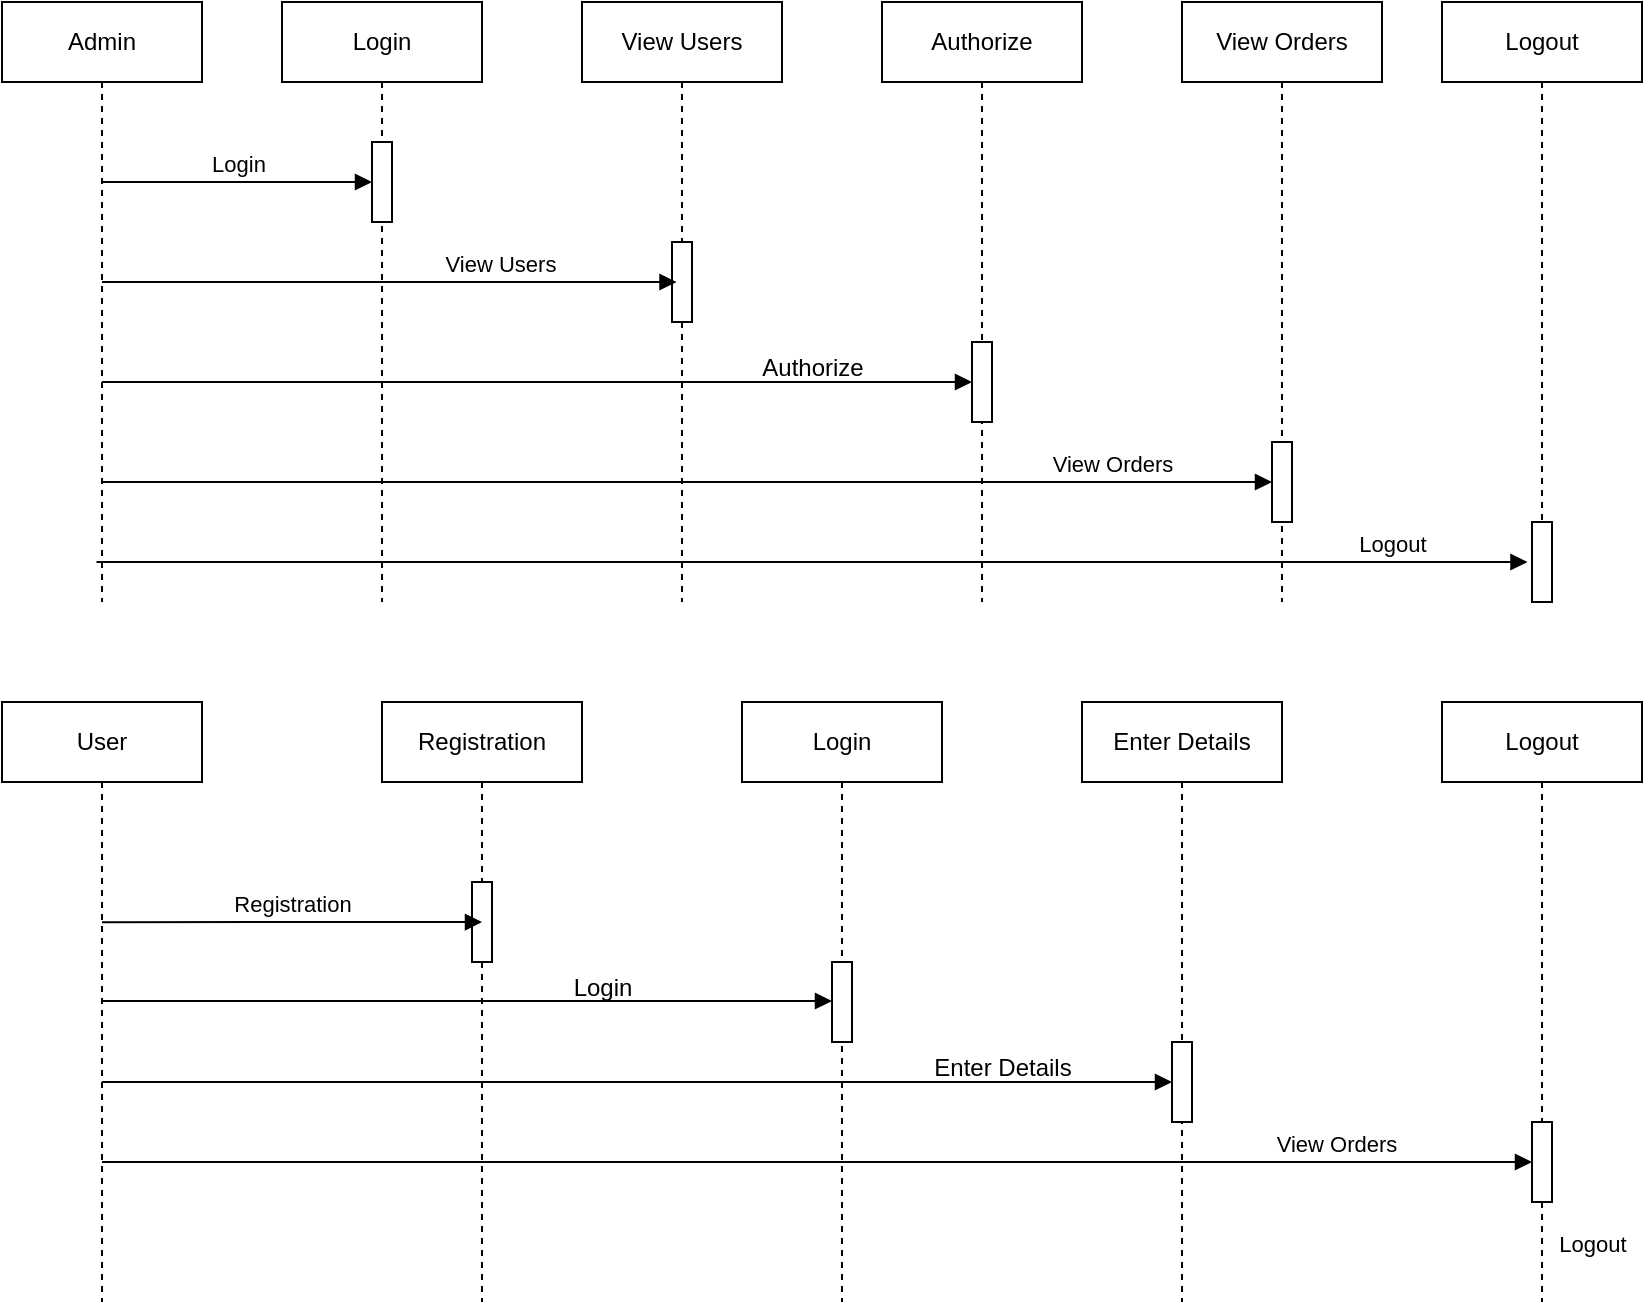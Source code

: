 <mxfile version="21.7.5" type="github">
  <diagram name="Page-1" id="2YBvvXClWsGukQMizWep">
    <mxGraphModel dx="1050" dy="534" grid="1" gridSize="10" guides="1" tooltips="1" connect="1" arrows="1" fold="1" page="1" pageScale="1" pageWidth="850" pageHeight="1100" math="0" shadow="0">
      <root>
        <mxCell id="0" />
        <mxCell id="1" parent="0" />
        <mxCell id="aM9ryv3xv72pqoxQDRHE-1" value="Admin" style="shape=umlLifeline;perimeter=lifelinePerimeter;whiteSpace=wrap;html=1;container=0;dropTarget=0;collapsible=0;recursiveResize=0;outlineConnect=0;portConstraint=eastwest;newEdgeStyle={&quot;edgeStyle&quot;:&quot;elbowEdgeStyle&quot;,&quot;elbow&quot;:&quot;vertical&quot;,&quot;curved&quot;:0,&quot;rounded&quot;:0};" parent="1" vertex="1">
          <mxGeometry x="30" y="40" width="100" height="300" as="geometry" />
        </mxCell>
        <mxCell id="aM9ryv3xv72pqoxQDRHE-5" value="Login" style="shape=umlLifeline;perimeter=lifelinePerimeter;whiteSpace=wrap;html=1;container=0;dropTarget=0;collapsible=0;recursiveResize=0;outlineConnect=0;portConstraint=eastwest;newEdgeStyle={&quot;edgeStyle&quot;:&quot;elbowEdgeStyle&quot;,&quot;elbow&quot;:&quot;vertical&quot;,&quot;curved&quot;:0,&quot;rounded&quot;:0};" parent="1" vertex="1">
          <mxGeometry x="170" y="40" width="100" height="300" as="geometry" />
        </mxCell>
        <mxCell id="aM9ryv3xv72pqoxQDRHE-6" value="" style="html=1;points=[];perimeter=orthogonalPerimeter;outlineConnect=0;targetShapes=umlLifeline;portConstraint=eastwest;newEdgeStyle={&quot;edgeStyle&quot;:&quot;elbowEdgeStyle&quot;,&quot;elbow&quot;:&quot;vertical&quot;,&quot;curved&quot;:0,&quot;rounded&quot;:0};" parent="aM9ryv3xv72pqoxQDRHE-5" vertex="1">
          <mxGeometry x="45" y="70" width="10" height="40" as="geometry" />
        </mxCell>
        <mxCell id="aM9ryv3xv72pqoxQDRHE-7" value="Login" style="html=1;verticalAlign=bottom;endArrow=block;edgeStyle=elbowEdgeStyle;elbow=vertical;curved=0;rounded=0;" parent="1" source="aM9ryv3xv72pqoxQDRHE-1" target="aM9ryv3xv72pqoxQDRHE-6" edge="1">
          <mxGeometry relative="1" as="geometry">
            <mxPoint x="85" y="120" as="sourcePoint" />
            <Array as="points">
              <mxPoint x="180" y="130" />
            </Array>
          </mxGeometry>
        </mxCell>
        <mxCell id="t28RAkUa1RHfeQ_91w5E-1" value="View Users" style="shape=umlLifeline;perimeter=lifelinePerimeter;whiteSpace=wrap;html=1;container=0;dropTarget=0;collapsible=0;recursiveResize=0;outlineConnect=0;portConstraint=eastwest;newEdgeStyle={&quot;edgeStyle&quot;:&quot;elbowEdgeStyle&quot;,&quot;elbow&quot;:&quot;vertical&quot;,&quot;curved&quot;:0,&quot;rounded&quot;:0};" vertex="1" parent="1">
          <mxGeometry x="320" y="40" width="100" height="300" as="geometry" />
        </mxCell>
        <mxCell id="t28RAkUa1RHfeQ_91w5E-2" value="" style="html=1;points=[];perimeter=orthogonalPerimeter;outlineConnect=0;targetShapes=umlLifeline;portConstraint=eastwest;newEdgeStyle={&quot;edgeStyle&quot;:&quot;elbowEdgeStyle&quot;,&quot;elbow&quot;:&quot;vertical&quot;,&quot;curved&quot;:0,&quot;rounded&quot;:0};" vertex="1" parent="t28RAkUa1RHfeQ_91w5E-1">
          <mxGeometry x="45" y="120" width="10" height="40" as="geometry" />
        </mxCell>
        <mxCell id="t28RAkUa1RHfeQ_91w5E-3" value="Authorize" style="shape=umlLifeline;perimeter=lifelinePerimeter;whiteSpace=wrap;html=1;container=0;dropTarget=0;collapsible=0;recursiveResize=0;outlineConnect=0;portConstraint=eastwest;newEdgeStyle={&quot;edgeStyle&quot;:&quot;elbowEdgeStyle&quot;,&quot;elbow&quot;:&quot;vertical&quot;,&quot;curved&quot;:0,&quot;rounded&quot;:0};" vertex="1" parent="1">
          <mxGeometry x="470" y="40" width="100" height="300" as="geometry" />
        </mxCell>
        <mxCell id="t28RAkUa1RHfeQ_91w5E-4" value="" style="html=1;points=[];perimeter=orthogonalPerimeter;outlineConnect=0;targetShapes=umlLifeline;portConstraint=eastwest;newEdgeStyle={&quot;edgeStyle&quot;:&quot;elbowEdgeStyle&quot;,&quot;elbow&quot;:&quot;vertical&quot;,&quot;curved&quot;:0,&quot;rounded&quot;:0};" vertex="1" parent="t28RAkUa1RHfeQ_91w5E-3">
          <mxGeometry x="45" y="170" width="10" height="40" as="geometry" />
        </mxCell>
        <mxCell id="t28RAkUa1RHfeQ_91w5E-6" value="View Orders" style="shape=umlLifeline;perimeter=lifelinePerimeter;whiteSpace=wrap;html=1;container=0;dropTarget=0;collapsible=0;recursiveResize=0;outlineConnect=0;portConstraint=eastwest;newEdgeStyle={&quot;edgeStyle&quot;:&quot;elbowEdgeStyle&quot;,&quot;elbow&quot;:&quot;vertical&quot;,&quot;curved&quot;:0,&quot;rounded&quot;:0};" vertex="1" parent="1">
          <mxGeometry x="620" y="40" width="100" height="300" as="geometry" />
        </mxCell>
        <mxCell id="t28RAkUa1RHfeQ_91w5E-7" value="" style="html=1;points=[];perimeter=orthogonalPerimeter;outlineConnect=0;targetShapes=umlLifeline;portConstraint=eastwest;newEdgeStyle={&quot;edgeStyle&quot;:&quot;elbowEdgeStyle&quot;,&quot;elbow&quot;:&quot;vertical&quot;,&quot;curved&quot;:0,&quot;rounded&quot;:0};" vertex="1" parent="t28RAkUa1RHfeQ_91w5E-6">
          <mxGeometry x="45" y="220" width="10" height="40" as="geometry" />
        </mxCell>
        <mxCell id="t28RAkUa1RHfeQ_91w5E-8" value="Logout" style="shape=umlLifeline;perimeter=lifelinePerimeter;whiteSpace=wrap;html=1;container=0;dropTarget=0;collapsible=0;recursiveResize=0;outlineConnect=0;portConstraint=eastwest;newEdgeStyle={&quot;edgeStyle&quot;:&quot;elbowEdgeStyle&quot;,&quot;elbow&quot;:&quot;vertical&quot;,&quot;curved&quot;:0,&quot;rounded&quot;:0};" vertex="1" parent="1">
          <mxGeometry x="750" y="40" width="100" height="300" as="geometry" />
        </mxCell>
        <mxCell id="t28RAkUa1RHfeQ_91w5E-9" value="" style="html=1;points=[];perimeter=orthogonalPerimeter;outlineConnect=0;targetShapes=umlLifeline;portConstraint=eastwest;newEdgeStyle={&quot;edgeStyle&quot;:&quot;elbowEdgeStyle&quot;,&quot;elbow&quot;:&quot;vertical&quot;,&quot;curved&quot;:0,&quot;rounded&quot;:0};" vertex="1" parent="t28RAkUa1RHfeQ_91w5E-8">
          <mxGeometry x="45" y="260" width="10" height="40" as="geometry" />
        </mxCell>
        <mxCell id="t28RAkUa1RHfeQ_91w5E-10" value="User" style="shape=umlLifeline;perimeter=lifelinePerimeter;whiteSpace=wrap;html=1;container=0;dropTarget=0;collapsible=0;recursiveResize=0;outlineConnect=0;portConstraint=eastwest;newEdgeStyle={&quot;edgeStyle&quot;:&quot;elbowEdgeStyle&quot;,&quot;elbow&quot;:&quot;vertical&quot;,&quot;curved&quot;:0,&quot;rounded&quot;:0};" vertex="1" parent="1">
          <mxGeometry x="30" y="390" width="100" height="300" as="geometry" />
        </mxCell>
        <mxCell id="t28RAkUa1RHfeQ_91w5E-12" value="Registration" style="shape=umlLifeline;perimeter=lifelinePerimeter;whiteSpace=wrap;html=1;container=0;dropTarget=0;collapsible=0;recursiveResize=0;outlineConnect=0;portConstraint=eastwest;newEdgeStyle={&quot;edgeStyle&quot;:&quot;elbowEdgeStyle&quot;,&quot;elbow&quot;:&quot;vertical&quot;,&quot;curved&quot;:0,&quot;rounded&quot;:0};" vertex="1" parent="1">
          <mxGeometry x="220" y="390" width="100" height="300" as="geometry" />
        </mxCell>
        <mxCell id="t28RAkUa1RHfeQ_91w5E-13" value="" style="html=1;points=[];perimeter=orthogonalPerimeter;outlineConnect=0;targetShapes=umlLifeline;portConstraint=eastwest;newEdgeStyle={&quot;edgeStyle&quot;:&quot;elbowEdgeStyle&quot;,&quot;elbow&quot;:&quot;vertical&quot;,&quot;curved&quot;:0,&quot;rounded&quot;:0};" vertex="1" parent="t28RAkUa1RHfeQ_91w5E-12">
          <mxGeometry x="45" y="90" width="10" height="40" as="geometry" />
        </mxCell>
        <mxCell id="t28RAkUa1RHfeQ_91w5E-14" value="Login" style="shape=umlLifeline;perimeter=lifelinePerimeter;whiteSpace=wrap;html=1;container=0;dropTarget=0;collapsible=0;recursiveResize=0;outlineConnect=0;portConstraint=eastwest;newEdgeStyle={&quot;edgeStyle&quot;:&quot;elbowEdgeStyle&quot;,&quot;elbow&quot;:&quot;vertical&quot;,&quot;curved&quot;:0,&quot;rounded&quot;:0};" vertex="1" parent="1">
          <mxGeometry x="400" y="390" width="100" height="300" as="geometry" />
        </mxCell>
        <mxCell id="t28RAkUa1RHfeQ_91w5E-15" value="" style="html=1;points=[];perimeter=orthogonalPerimeter;outlineConnect=0;targetShapes=umlLifeline;portConstraint=eastwest;newEdgeStyle={&quot;edgeStyle&quot;:&quot;elbowEdgeStyle&quot;,&quot;elbow&quot;:&quot;vertical&quot;,&quot;curved&quot;:0,&quot;rounded&quot;:0};" vertex="1" parent="t28RAkUa1RHfeQ_91w5E-14">
          <mxGeometry x="45" y="130" width="10" height="40" as="geometry" />
        </mxCell>
        <mxCell id="t28RAkUa1RHfeQ_91w5E-16" value="Enter Details" style="shape=umlLifeline;perimeter=lifelinePerimeter;whiteSpace=wrap;html=1;container=0;dropTarget=0;collapsible=0;recursiveResize=0;outlineConnect=0;portConstraint=eastwest;newEdgeStyle={&quot;edgeStyle&quot;:&quot;elbowEdgeStyle&quot;,&quot;elbow&quot;:&quot;vertical&quot;,&quot;curved&quot;:0,&quot;rounded&quot;:0};" vertex="1" parent="1">
          <mxGeometry x="570" y="390" width="100" height="300" as="geometry" />
        </mxCell>
        <mxCell id="t28RAkUa1RHfeQ_91w5E-17" value="" style="html=1;points=[];perimeter=orthogonalPerimeter;outlineConnect=0;targetShapes=umlLifeline;portConstraint=eastwest;newEdgeStyle={&quot;edgeStyle&quot;:&quot;elbowEdgeStyle&quot;,&quot;elbow&quot;:&quot;vertical&quot;,&quot;curved&quot;:0,&quot;rounded&quot;:0};" vertex="1" parent="t28RAkUa1RHfeQ_91w5E-16">
          <mxGeometry x="45" y="170" width="10" height="40" as="geometry" />
        </mxCell>
        <mxCell id="t28RAkUa1RHfeQ_91w5E-18" value="Logout" style="shape=umlLifeline;perimeter=lifelinePerimeter;whiteSpace=wrap;html=1;container=0;dropTarget=0;collapsible=0;recursiveResize=0;outlineConnect=0;portConstraint=eastwest;newEdgeStyle={&quot;edgeStyle&quot;:&quot;elbowEdgeStyle&quot;,&quot;elbow&quot;:&quot;vertical&quot;,&quot;curved&quot;:0,&quot;rounded&quot;:0};" vertex="1" parent="1">
          <mxGeometry x="750" y="390" width="100" height="300" as="geometry" />
        </mxCell>
        <mxCell id="t28RAkUa1RHfeQ_91w5E-19" value="" style="html=1;points=[];perimeter=orthogonalPerimeter;outlineConnect=0;targetShapes=umlLifeline;portConstraint=eastwest;newEdgeStyle={&quot;edgeStyle&quot;:&quot;elbowEdgeStyle&quot;,&quot;elbow&quot;:&quot;vertical&quot;,&quot;curved&quot;:0,&quot;rounded&quot;:0};" vertex="1" parent="t28RAkUa1RHfeQ_91w5E-18">
          <mxGeometry x="45" y="210" width="10" height="40" as="geometry" />
        </mxCell>
        <mxCell id="t28RAkUa1RHfeQ_91w5E-24" value="" style="html=1;verticalAlign=bottom;endArrow=block;edgeStyle=elbowEdgeStyle;elbow=vertical;curved=0;rounded=0;" edge="1" parent="1">
          <mxGeometry x="0.007" y="10" relative="1" as="geometry">
            <mxPoint x="80" y="180" as="sourcePoint" />
            <Array as="points">
              <mxPoint x="183.25" y="180" />
            </Array>
            <mxPoint x="367.25" y="180" as="targetPoint" />
            <mxPoint x="1" as="offset" />
          </mxGeometry>
        </mxCell>
        <mxCell id="t28RAkUa1RHfeQ_91w5E-25" value="Logout" style="html=1;verticalAlign=bottom;endArrow=block;edgeStyle=elbowEdgeStyle;elbow=horizontal;curved=0;rounded=0;" edge="1" parent="1" source="aM9ryv3xv72pqoxQDRHE-1" target="t28RAkUa1RHfeQ_91w5E-4">
          <mxGeometry x="1" y="-228" relative="1" as="geometry">
            <mxPoint x="180.5" y="230.1" as="sourcePoint" />
            <Array as="points">
              <mxPoint x="260.5" y="230" />
            </Array>
            <mxPoint x="510" y="230" as="targetPoint" />
            <mxPoint x="210" y="-138" as="offset" />
          </mxGeometry>
        </mxCell>
        <mxCell id="t28RAkUa1RHfeQ_91w5E-26" value="View Orders" style="html=1;verticalAlign=bottom;endArrow=block;edgeStyle=elbowEdgeStyle;elbow=horizontal;curved=0;rounded=0;" edge="1" parent="1" source="aM9ryv3xv72pqoxQDRHE-1" target="t28RAkUa1RHfeQ_91w5E-7">
          <mxGeometry x="0.724" relative="1" as="geometry">
            <mxPoint x="100" y="280" as="sourcePoint" />
            <Array as="points">
              <mxPoint x="170" y="280" />
            </Array>
            <mxPoint x="660" y="280" as="targetPoint" />
            <mxPoint as="offset" />
          </mxGeometry>
        </mxCell>
        <mxCell id="t28RAkUa1RHfeQ_91w5E-27" value="View Users" style="html=1;verticalAlign=bottom;endArrow=block;edgeStyle=elbowEdgeStyle;elbow=horizontal;curved=0;rounded=0;" edge="1" parent="1">
          <mxGeometry x="-0.436" y="140" relative="1" as="geometry">
            <mxPoint x="77.25" y="320" as="sourcePoint" />
            <Array as="points">
              <mxPoint x="167.75" y="320" />
            </Array>
            <mxPoint x="792.75" y="320" as="targetPoint" />
            <mxPoint as="offset" />
          </mxGeometry>
        </mxCell>
        <mxCell id="t28RAkUa1RHfeQ_91w5E-36" value="Authorize" style="text;html=1;align=center;verticalAlign=middle;resizable=0;points=[];autosize=1;strokeColor=none;fillColor=none;" vertex="1" parent="1">
          <mxGeometry x="400" y="208" width="70" height="30" as="geometry" />
        </mxCell>
        <mxCell id="t28RAkUa1RHfeQ_91w5E-37" value="Registration" style="html=1;verticalAlign=bottom;endArrow=block;edgeStyle=elbowEdgeStyle;elbow=vertical;curved=0;rounded=0;exitX=0.5;exitY=0.367;exitDx=0;exitDy=0;exitPerimeter=0;" edge="1" parent="1" source="t28RAkUa1RHfeQ_91w5E-10">
          <mxGeometry relative="1" as="geometry">
            <mxPoint x="90" y="500" as="sourcePoint" />
            <Array as="points">
              <mxPoint x="200" y="500" />
            </Array>
            <mxPoint x="270" y="500" as="targetPoint" />
          </mxGeometry>
        </mxCell>
        <mxCell id="t28RAkUa1RHfeQ_91w5E-38" value="" style="html=1;verticalAlign=bottom;endArrow=block;edgeStyle=elbowEdgeStyle;elbow=vertical;curved=0;rounded=0;" edge="1" parent="1" source="t28RAkUa1RHfeQ_91w5E-10" target="t28RAkUa1RHfeQ_91w5E-15">
          <mxGeometry x="0.007" y="10" relative="1" as="geometry">
            <mxPoint x="150" y="539.5" as="sourcePoint" />
            <Array as="points">
              <mxPoint x="253.25" y="539.5" />
            </Array>
            <mxPoint x="440" y="540" as="targetPoint" />
            <mxPoint x="1" as="offset" />
          </mxGeometry>
        </mxCell>
        <mxCell id="t28RAkUa1RHfeQ_91w5E-39" value="Logout" style="html=1;verticalAlign=bottom;endArrow=block;edgeStyle=elbowEdgeStyle;elbow=horizontal;curved=0;rounded=0;" edge="1" parent="1" source="t28RAkUa1RHfeQ_91w5E-10">
          <mxGeometry x="1" y="-228" relative="1" as="geometry">
            <mxPoint x="180" y="580" as="sourcePoint" />
            <Array as="points">
              <mxPoint x="360.5" y="580" />
            </Array>
            <mxPoint x="615" y="580" as="targetPoint" />
            <mxPoint x="210" y="-138" as="offset" />
          </mxGeometry>
        </mxCell>
        <mxCell id="t28RAkUa1RHfeQ_91w5E-40" value="View Orders" style="html=1;verticalAlign=bottom;endArrow=block;edgeStyle=elbowEdgeStyle;elbow=horizontal;curved=0;rounded=0;" edge="1" parent="1" source="t28RAkUa1RHfeQ_91w5E-10">
          <mxGeometry x="0.724" relative="1" as="geometry">
            <mxPoint x="210" y="620" as="sourcePoint" />
            <Array as="points">
              <mxPoint x="300" y="620" />
            </Array>
            <mxPoint x="795" y="620" as="targetPoint" />
            <mxPoint as="offset" />
          </mxGeometry>
        </mxCell>
        <mxCell id="t28RAkUa1RHfeQ_91w5E-42" value="Login" style="text;html=1;align=center;verticalAlign=middle;resizable=0;points=[];autosize=1;strokeColor=none;fillColor=none;" vertex="1" parent="1">
          <mxGeometry x="305" y="518" width="50" height="30" as="geometry" />
        </mxCell>
        <mxCell id="t28RAkUa1RHfeQ_91w5E-43" value="Enter Details" style="text;html=1;align=center;verticalAlign=middle;resizable=0;points=[];autosize=1;strokeColor=none;fillColor=none;" vertex="1" parent="1">
          <mxGeometry x="485" y="558" width="90" height="30" as="geometry" />
        </mxCell>
      </root>
    </mxGraphModel>
  </diagram>
</mxfile>
